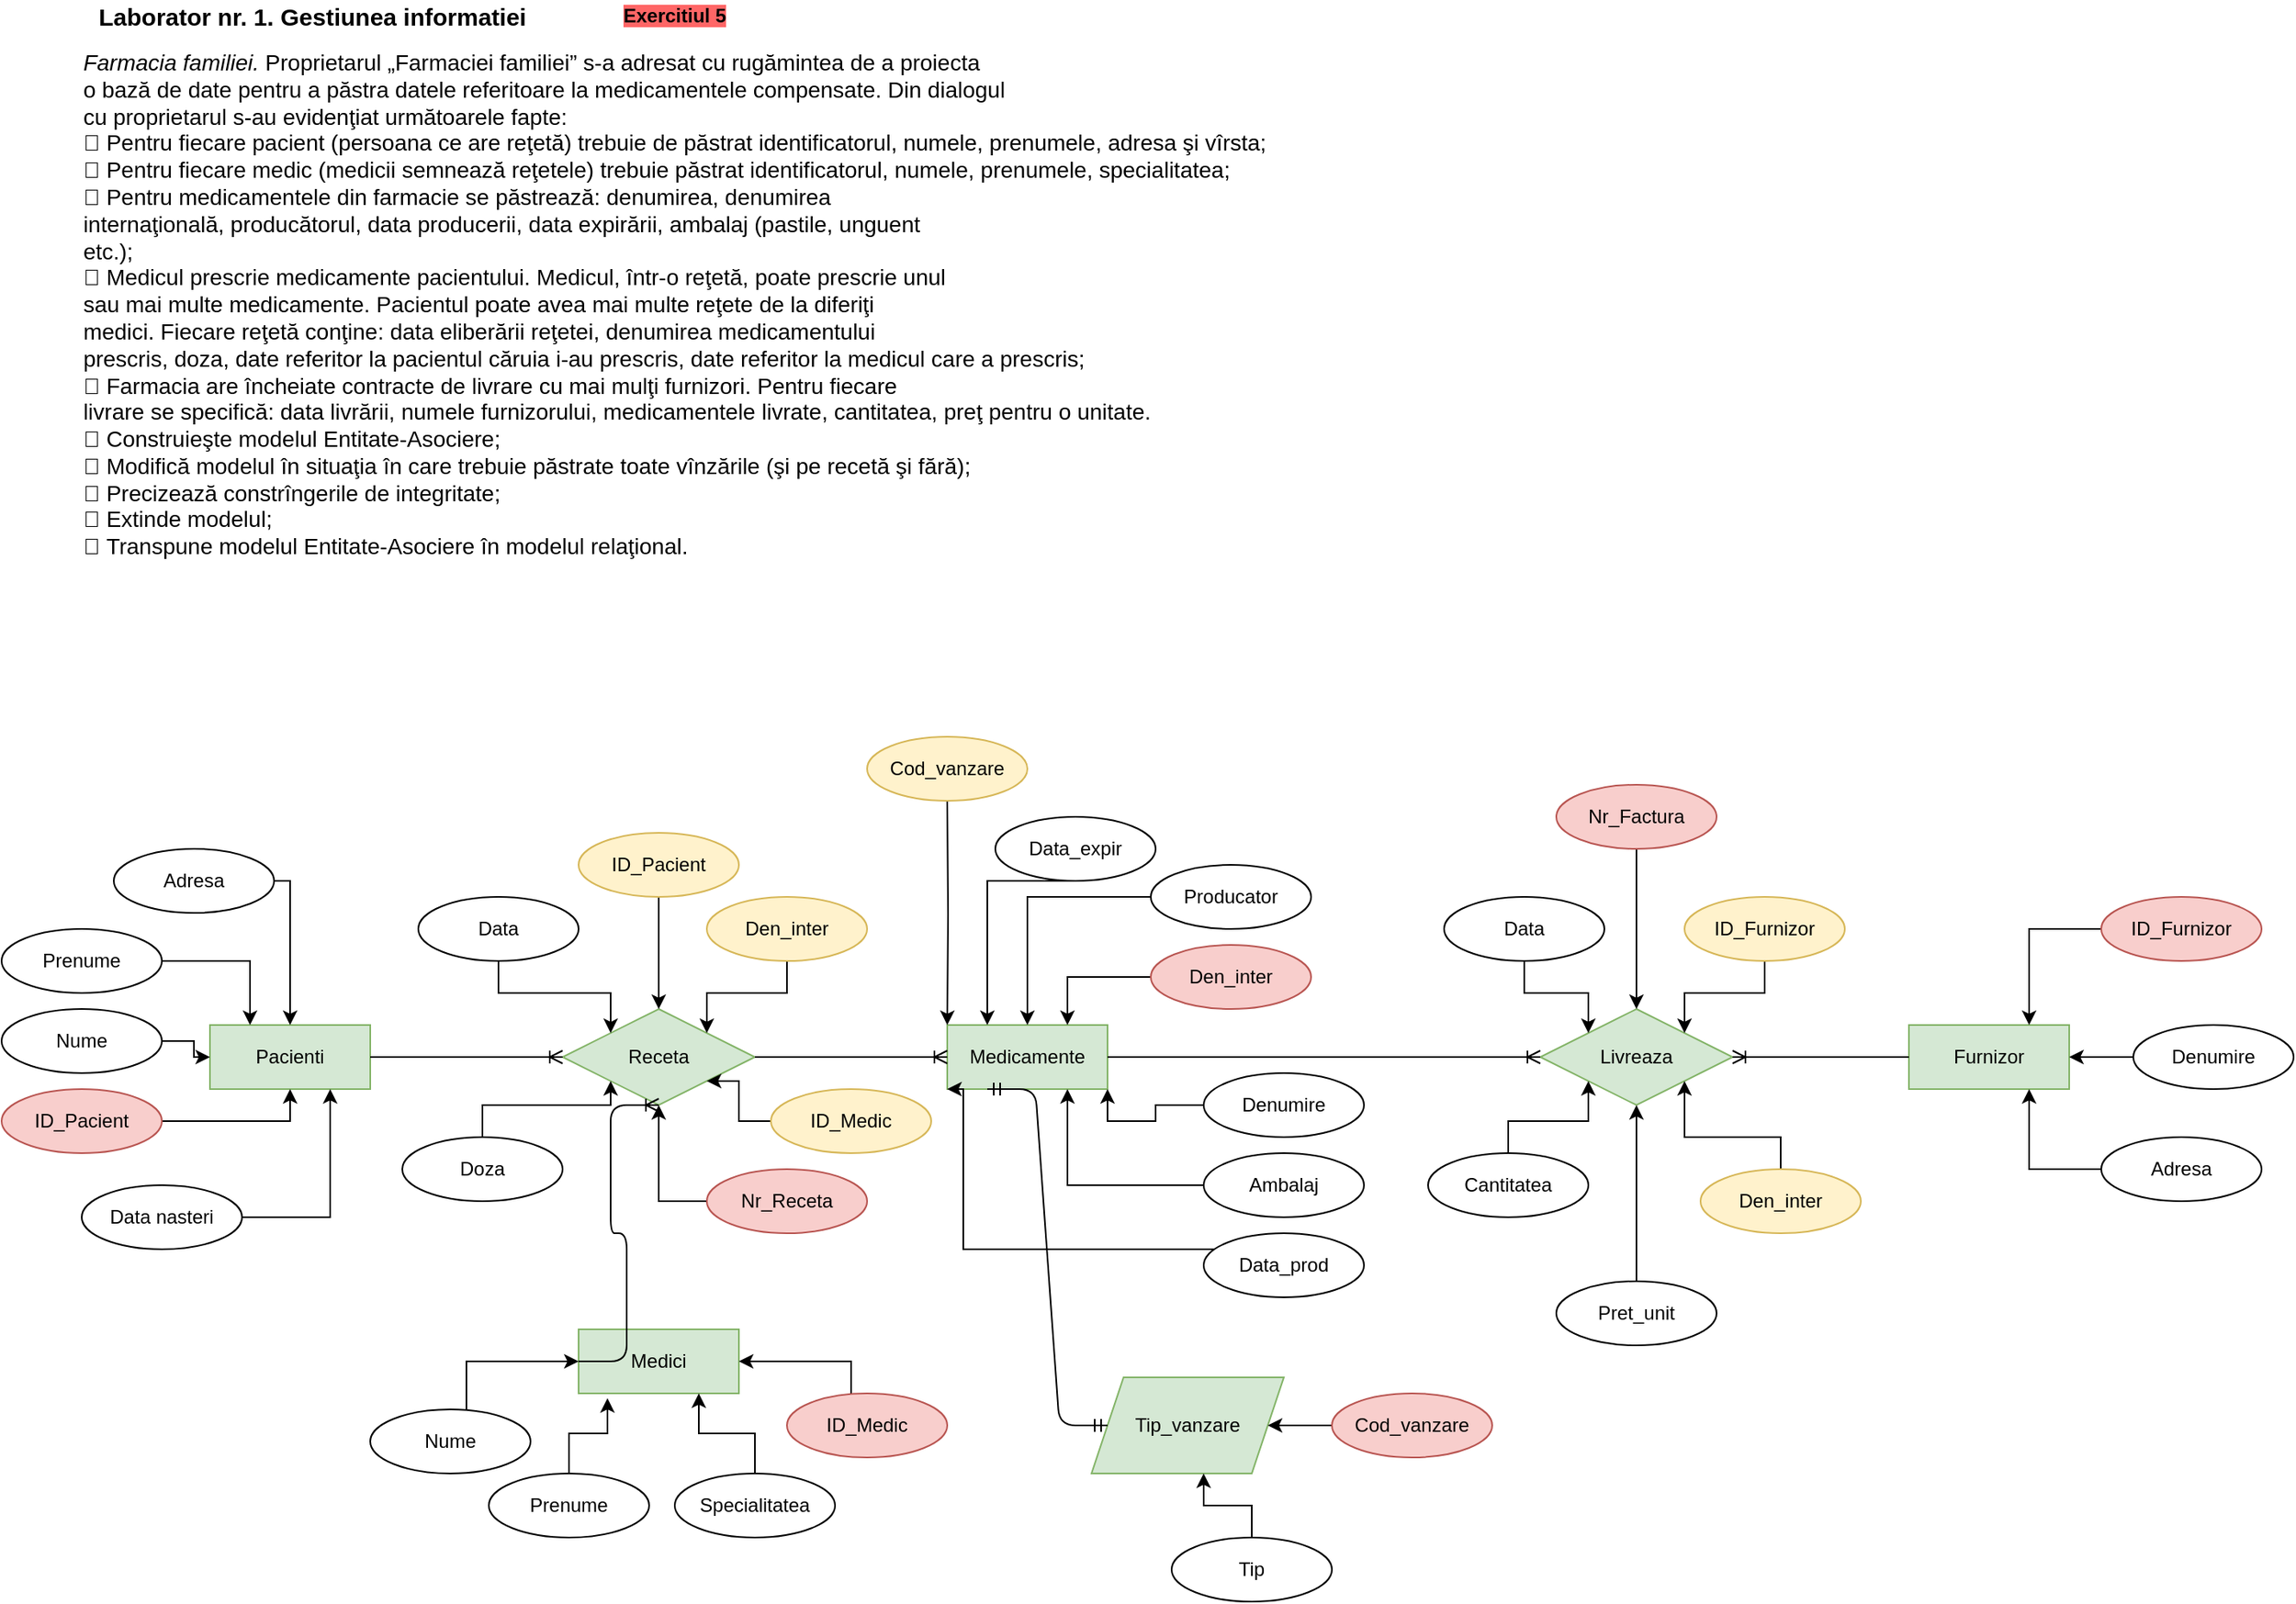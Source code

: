 <mxfile version="14.4.3" type="device"><diagram id="VKmKj-QNH9LETxAIMpx-" name="Page-1"><mxGraphModel dx="1024" dy="592" grid="1" gridSize="10" guides="1" tooltips="1" connect="1" arrows="1" fold="1" page="1" pageScale="1" pageWidth="827" pageHeight="1169" math="0" shadow="0"><root><mxCell id="0"/><mxCell id="1" parent="0"/><mxCell id="VcrDimYdpSFiRN6zhqrJ-156" value="Pacienti" style="whiteSpace=wrap;html=1;align=center;fillColor=#d5e8d4;strokeColor=#82b366;" parent="1" vertex="1"><mxGeometry x="130" y="660" width="100" height="40" as="geometry"/></mxCell><mxCell id="VcrDimYdpSFiRN6zhqrJ-157" value="Medicamente" style="whiteSpace=wrap;html=1;align=center;fillColor=#d5e8d4;strokeColor=#82b366;" parent="1" vertex="1"><mxGeometry x="590" y="660" width="100" height="40" as="geometry"/></mxCell><mxCell id="VcrDimYdpSFiRN6zhqrJ-158" value="Medici" style="whiteSpace=wrap;html=1;align=center;fillColor=#d5e8d4;strokeColor=#82b366;" parent="1" vertex="1"><mxGeometry x="360" y="850" width="100" height="40" as="geometry"/></mxCell><mxCell id="VcrDimYdpSFiRN6zhqrJ-159" value="Receta" style="shape=rhombus;perimeter=rhombusPerimeter;whiteSpace=wrap;html=1;align=center;fillColor=#d5e8d4;strokeColor=#82b366;" parent="1" vertex="1"><mxGeometry x="350" y="650" width="120" height="60" as="geometry"/></mxCell><mxCell id="VcrDimYdpSFiRN6zhqrJ-160" style="edgeStyle=orthogonalEdgeStyle;rounded=0;orthogonalLoop=1;jettySize=auto;html=1;entryX=0.5;entryY=1;entryDx=0;entryDy=0;" parent="1" source="VcrDimYdpSFiRN6zhqrJ-161" target="VcrDimYdpSFiRN6zhqrJ-156" edge="1"><mxGeometry relative="1" as="geometry"/></mxCell><mxCell id="VcrDimYdpSFiRN6zhqrJ-161" value="ID_Pacient" style="ellipse;whiteSpace=wrap;html=1;align=center;fillColor=#f8cecc;strokeColor=#b85450;" parent="1" vertex="1"><mxGeometry y="700" width="100" height="40" as="geometry"/></mxCell><mxCell id="VcrDimYdpSFiRN6zhqrJ-162" style="edgeStyle=orthogonalEdgeStyle;rounded=0;orthogonalLoop=1;jettySize=auto;html=1;entryX=0.18;entryY=1.075;entryDx=0;entryDy=0;entryPerimeter=0;" parent="1" source="VcrDimYdpSFiRN6zhqrJ-163" target="VcrDimYdpSFiRN6zhqrJ-158" edge="1"><mxGeometry relative="1" as="geometry"/></mxCell><mxCell id="VcrDimYdpSFiRN6zhqrJ-163" value="Prenume" style="ellipse;whiteSpace=wrap;html=1;align=center;" parent="1" vertex="1"><mxGeometry x="304" y="940" width="100" height="40" as="geometry"/></mxCell><mxCell id="VcrDimYdpSFiRN6zhqrJ-164" style="edgeStyle=orthogonalEdgeStyle;rounded=0;orthogonalLoop=1;jettySize=auto;html=1;entryX=1;entryY=1;entryDx=0;entryDy=0;" parent="1" source="VcrDimYdpSFiRN6zhqrJ-165" target="VcrDimYdpSFiRN6zhqrJ-157" edge="1"><mxGeometry relative="1" as="geometry"/></mxCell><mxCell id="VcrDimYdpSFiRN6zhqrJ-165" value="Denumire" style="ellipse;whiteSpace=wrap;html=1;align=center;" parent="1" vertex="1"><mxGeometry x="750" y="690" width="100" height="40" as="geometry"/></mxCell><mxCell id="VcrDimYdpSFiRN6zhqrJ-166" style="edgeStyle=orthogonalEdgeStyle;rounded=0;orthogonalLoop=1;jettySize=auto;html=1;entryX=0;entryY=0.5;entryDx=0;entryDy=0;" parent="1" source="VcrDimYdpSFiRN6zhqrJ-167" target="VcrDimYdpSFiRN6zhqrJ-156" edge="1"><mxGeometry relative="1" as="geometry"/></mxCell><mxCell id="VcrDimYdpSFiRN6zhqrJ-167" value="Nume" style="ellipse;whiteSpace=wrap;html=1;align=center;" parent="1" vertex="1"><mxGeometry y="650" width="100" height="40" as="geometry"/></mxCell><mxCell id="VcrDimYdpSFiRN6zhqrJ-168" style="edgeStyle=orthogonalEdgeStyle;rounded=0;orthogonalLoop=1;jettySize=auto;html=1;entryX=0.25;entryY=0;entryDx=0;entryDy=0;" parent="1" source="VcrDimYdpSFiRN6zhqrJ-169" target="VcrDimYdpSFiRN6zhqrJ-156" edge="1"><mxGeometry relative="1" as="geometry"/></mxCell><mxCell id="VcrDimYdpSFiRN6zhqrJ-169" value="Prenume" style="ellipse;whiteSpace=wrap;html=1;align=center;" parent="1" vertex="1"><mxGeometry y="600" width="100" height="40" as="geometry"/></mxCell><mxCell id="VcrDimYdpSFiRN6zhqrJ-170" style="edgeStyle=orthogonalEdgeStyle;rounded=0;orthogonalLoop=1;jettySize=auto;html=1;entryX=0.5;entryY=0;entryDx=0;entryDy=0;" parent="1" source="VcrDimYdpSFiRN6zhqrJ-171" target="VcrDimYdpSFiRN6zhqrJ-156" edge="1"><mxGeometry relative="1" as="geometry"><Array as="points"><mxPoint x="180" y="570"/></Array></mxGeometry></mxCell><mxCell id="VcrDimYdpSFiRN6zhqrJ-171" value="Adresa" style="ellipse;whiteSpace=wrap;html=1;align=center;" parent="1" vertex="1"><mxGeometry x="70" y="550" width="100" height="40" as="geometry"/></mxCell><mxCell id="VcrDimYdpSFiRN6zhqrJ-172" style="edgeStyle=orthogonalEdgeStyle;rounded=0;orthogonalLoop=1;jettySize=auto;html=1;entryX=0.75;entryY=1;entryDx=0;entryDy=0;" parent="1" source="VcrDimYdpSFiRN6zhqrJ-173" target="VcrDimYdpSFiRN6zhqrJ-156" edge="1"><mxGeometry relative="1" as="geometry"><Array as="points"><mxPoint x="205" y="780"/></Array></mxGeometry></mxCell><mxCell id="VcrDimYdpSFiRN6zhqrJ-173" value="Data nasteri" style="ellipse;whiteSpace=wrap;html=1;align=center;" parent="1" vertex="1"><mxGeometry x="50" y="760" width="100" height="40" as="geometry"/></mxCell><mxCell id="VcrDimYdpSFiRN6zhqrJ-174" style="edgeStyle=orthogonalEdgeStyle;rounded=0;orthogonalLoop=1;jettySize=auto;html=1;entryX=0.75;entryY=0;entryDx=0;entryDy=0;" parent="1" source="VcrDimYdpSFiRN6zhqrJ-175" target="VcrDimYdpSFiRN6zhqrJ-157" edge="1"><mxGeometry relative="1" as="geometry"/></mxCell><mxCell id="VcrDimYdpSFiRN6zhqrJ-175" value="Den_inter" style="ellipse;whiteSpace=wrap;html=1;align=center;fillColor=#f8cecc;strokeColor=#b85450;" parent="1" vertex="1"><mxGeometry x="717" y="610" width="100" height="40" as="geometry"/></mxCell><mxCell id="VcrDimYdpSFiRN6zhqrJ-176" style="edgeStyle=orthogonalEdgeStyle;rounded=0;orthogonalLoop=1;jettySize=auto;html=1;entryX=0.5;entryY=0;entryDx=0;entryDy=0;" parent="1" source="VcrDimYdpSFiRN6zhqrJ-177" target="VcrDimYdpSFiRN6zhqrJ-157" edge="1"><mxGeometry relative="1" as="geometry"/></mxCell><mxCell id="VcrDimYdpSFiRN6zhqrJ-177" value="Producator" style="ellipse;whiteSpace=wrap;html=1;align=center;" parent="1" vertex="1"><mxGeometry x="717" y="560" width="100" height="40" as="geometry"/></mxCell><mxCell id="VcrDimYdpSFiRN6zhqrJ-178" style="edgeStyle=orthogonalEdgeStyle;rounded=0;orthogonalLoop=1;jettySize=auto;html=1;entryX=0.75;entryY=1;entryDx=0;entryDy=0;" parent="1" source="VcrDimYdpSFiRN6zhqrJ-179" target="VcrDimYdpSFiRN6zhqrJ-157" edge="1"><mxGeometry relative="1" as="geometry"/></mxCell><mxCell id="VcrDimYdpSFiRN6zhqrJ-179" value="Ambalaj" style="ellipse;whiteSpace=wrap;html=1;align=center;" parent="1" vertex="1"><mxGeometry x="750" y="740" width="100" height="40" as="geometry"/></mxCell><mxCell id="VcrDimYdpSFiRN6zhqrJ-180" style="edgeStyle=orthogonalEdgeStyle;rounded=0;orthogonalLoop=1;jettySize=auto;html=1;entryX=0;entryY=1;entryDx=0;entryDy=0;" parent="1" source="VcrDimYdpSFiRN6zhqrJ-181" target="VcrDimYdpSFiRN6zhqrJ-157" edge="1"><mxGeometry relative="1" as="geometry"><Array as="points"><mxPoint x="600" y="800"/><mxPoint x="600" y="700"/></Array></mxGeometry></mxCell><mxCell id="VcrDimYdpSFiRN6zhqrJ-181" value="Data_prod" style="ellipse;whiteSpace=wrap;html=1;align=center;" parent="1" vertex="1"><mxGeometry x="750" y="790" width="100" height="40" as="geometry"/></mxCell><mxCell id="VcrDimYdpSFiRN6zhqrJ-182" style="edgeStyle=orthogonalEdgeStyle;rounded=0;orthogonalLoop=1;jettySize=auto;html=1;entryX=0.25;entryY=0;entryDx=0;entryDy=0;" parent="1" source="VcrDimYdpSFiRN6zhqrJ-183" target="VcrDimYdpSFiRN6zhqrJ-157" edge="1"><mxGeometry relative="1" as="geometry"><Array as="points"><mxPoint x="615" y="570"/></Array></mxGeometry></mxCell><mxCell id="VcrDimYdpSFiRN6zhqrJ-183" value="Data_expir" style="ellipse;whiteSpace=wrap;html=1;align=center;" parent="1" vertex="1"><mxGeometry x="620" y="530" width="100" height="40" as="geometry"/></mxCell><mxCell id="VcrDimYdpSFiRN6zhqrJ-184" style="edgeStyle=orthogonalEdgeStyle;rounded=0;orthogonalLoop=1;jettySize=auto;html=1;entryX=0;entryY=0.5;entryDx=0;entryDy=0;" parent="1" source="VcrDimYdpSFiRN6zhqrJ-185" target="VcrDimYdpSFiRN6zhqrJ-158" edge="1"><mxGeometry relative="1" as="geometry"><Array as="points"><mxPoint x="290" y="870"/></Array></mxGeometry></mxCell><mxCell id="VcrDimYdpSFiRN6zhqrJ-185" value="Nume" style="ellipse;whiteSpace=wrap;html=1;align=center;" parent="1" vertex="1"><mxGeometry x="230" y="900" width="100" height="40" as="geometry"/></mxCell><mxCell id="VcrDimYdpSFiRN6zhqrJ-186" style="edgeStyle=orthogonalEdgeStyle;rounded=0;orthogonalLoop=1;jettySize=auto;html=1;entryX=0.75;entryY=1;entryDx=0;entryDy=0;" parent="1" source="VcrDimYdpSFiRN6zhqrJ-187" target="VcrDimYdpSFiRN6zhqrJ-158" edge="1"><mxGeometry relative="1" as="geometry"/></mxCell><mxCell id="VcrDimYdpSFiRN6zhqrJ-187" value="Specialitatea" style="ellipse;whiteSpace=wrap;html=1;align=center;" parent="1" vertex="1"><mxGeometry x="420" y="940" width="100" height="40" as="geometry"/></mxCell><mxCell id="VcrDimYdpSFiRN6zhqrJ-188" style="edgeStyle=orthogonalEdgeStyle;rounded=0;orthogonalLoop=1;jettySize=auto;html=1;entryX=1;entryY=0.5;entryDx=0;entryDy=0;" parent="1" source="VcrDimYdpSFiRN6zhqrJ-189" target="VcrDimYdpSFiRN6zhqrJ-158" edge="1"><mxGeometry relative="1" as="geometry"><Array as="points"><mxPoint x="530" y="870"/></Array></mxGeometry></mxCell><mxCell id="VcrDimYdpSFiRN6zhqrJ-189" value="ID_Medic" style="ellipse;whiteSpace=wrap;html=1;align=center;fillColor=#f8cecc;strokeColor=#b85450;" parent="1" vertex="1"><mxGeometry x="490" y="890" width="100" height="40" as="geometry"/></mxCell><mxCell id="VcrDimYdpSFiRN6zhqrJ-190" style="edgeStyle=orthogonalEdgeStyle;rounded=0;orthogonalLoop=1;jettySize=auto;html=1;entryX=0.5;entryY=0;entryDx=0;entryDy=0;" parent="1" source="VcrDimYdpSFiRN6zhqrJ-191" target="VcrDimYdpSFiRN6zhqrJ-159" edge="1"><mxGeometry relative="1" as="geometry"/></mxCell><mxCell id="VcrDimYdpSFiRN6zhqrJ-191" value="ID_Pacient" style="ellipse;whiteSpace=wrap;html=1;align=center;fillColor=#fff2cc;strokeColor=#d6b656;" parent="1" vertex="1"><mxGeometry x="360" y="540" width="100" height="40" as="geometry"/></mxCell><mxCell id="VcrDimYdpSFiRN6zhqrJ-192" style="edgeStyle=orthogonalEdgeStyle;rounded=0;orthogonalLoop=1;jettySize=auto;html=1;entryX=1;entryY=0;entryDx=0;entryDy=0;" parent="1" source="VcrDimYdpSFiRN6zhqrJ-193" target="VcrDimYdpSFiRN6zhqrJ-159" edge="1"><mxGeometry relative="1" as="geometry"/></mxCell><mxCell id="VcrDimYdpSFiRN6zhqrJ-193" value="Den_inter" style="ellipse;whiteSpace=wrap;html=1;align=center;fillColor=#fff2cc;strokeColor=#d6b656;" parent="1" vertex="1"><mxGeometry x="440" y="580" width="100" height="40" as="geometry"/></mxCell><mxCell id="VcrDimYdpSFiRN6zhqrJ-194" style="edgeStyle=orthogonalEdgeStyle;rounded=0;orthogonalLoop=1;jettySize=auto;html=1;entryX=1;entryY=1;entryDx=0;entryDy=0;" parent="1" source="VcrDimYdpSFiRN6zhqrJ-195" target="VcrDimYdpSFiRN6zhqrJ-159" edge="1"><mxGeometry relative="1" as="geometry"/></mxCell><mxCell id="VcrDimYdpSFiRN6zhqrJ-195" value="ID_Medic" style="ellipse;whiteSpace=wrap;html=1;align=center;fillColor=#fff2cc;strokeColor=#d6b656;" parent="1" vertex="1"><mxGeometry x="480" y="700" width="100" height="40" as="geometry"/></mxCell><mxCell id="VcrDimYdpSFiRN6zhqrJ-196" style="edgeStyle=orthogonalEdgeStyle;rounded=0;orthogonalLoop=1;jettySize=auto;html=1;entryX=0;entryY=0;entryDx=0;entryDy=0;" parent="1" source="VcrDimYdpSFiRN6zhqrJ-197" target="VcrDimYdpSFiRN6zhqrJ-159" edge="1"><mxGeometry relative="1" as="geometry"/></mxCell><mxCell id="VcrDimYdpSFiRN6zhqrJ-197" value="Data" style="ellipse;whiteSpace=wrap;html=1;align=center;" parent="1" vertex="1"><mxGeometry x="260" y="580" width="100" height="40" as="geometry"/></mxCell><mxCell id="VcrDimYdpSFiRN6zhqrJ-198" style="edgeStyle=orthogonalEdgeStyle;rounded=0;orthogonalLoop=1;jettySize=auto;html=1;entryX=0;entryY=1;entryDx=0;entryDy=0;" parent="1" source="VcrDimYdpSFiRN6zhqrJ-199" target="VcrDimYdpSFiRN6zhqrJ-159" edge="1"><mxGeometry relative="1" as="geometry"><Array as="points"><mxPoint x="300" y="710"/><mxPoint x="380" y="710"/></Array></mxGeometry></mxCell><mxCell id="VcrDimYdpSFiRN6zhqrJ-199" value="Doza" style="ellipse;whiteSpace=wrap;html=1;align=center;" parent="1" vertex="1"><mxGeometry x="250" y="730" width="100" height="40" as="geometry"/></mxCell><mxCell id="VcrDimYdpSFiRN6zhqrJ-200" style="edgeStyle=orthogonalEdgeStyle;rounded=0;orthogonalLoop=1;jettySize=auto;html=1;entryX=0.5;entryY=1;entryDx=0;entryDy=0;" parent="1" source="VcrDimYdpSFiRN6zhqrJ-201" target="VcrDimYdpSFiRN6zhqrJ-159" edge="1"><mxGeometry relative="1" as="geometry"><Array as="points"><mxPoint x="410" y="770"/></Array></mxGeometry></mxCell><mxCell id="VcrDimYdpSFiRN6zhqrJ-201" value="Nr_Receta" style="ellipse;whiteSpace=wrap;html=1;align=center;fillColor=#f8cecc;strokeColor=#b85450;" parent="1" vertex="1"><mxGeometry x="440" y="750" width="100" height="40" as="geometry"/></mxCell><mxCell id="VcrDimYdpSFiRN6zhqrJ-202" value="Furnizor" style="whiteSpace=wrap;html=1;align=center;fillColor=#d5e8d4;strokeColor=#82b366;" parent="1" vertex="1"><mxGeometry x="1190" y="660" width="100" height="40" as="geometry"/></mxCell><mxCell id="VcrDimYdpSFiRN6zhqrJ-203" value="Livreaza" style="shape=rhombus;perimeter=rhombusPerimeter;whiteSpace=wrap;html=1;align=center;fillColor=#d5e8d4;strokeColor=#82b366;" parent="1" vertex="1"><mxGeometry x="960" y="650" width="120" height="60" as="geometry"/></mxCell><mxCell id="VcrDimYdpSFiRN6zhqrJ-204" style="edgeStyle=orthogonalEdgeStyle;rounded=0;orthogonalLoop=1;jettySize=auto;html=1;entryX=0.75;entryY=0;entryDx=0;entryDy=0;" parent="1" source="VcrDimYdpSFiRN6zhqrJ-205" target="VcrDimYdpSFiRN6zhqrJ-202" edge="1"><mxGeometry relative="1" as="geometry"/></mxCell><mxCell id="VcrDimYdpSFiRN6zhqrJ-205" value="ID_Furnizor" style="ellipse;whiteSpace=wrap;html=1;align=center;fillColor=#f8cecc;strokeColor=#b85450;" parent="1" vertex="1"><mxGeometry x="1310" y="580" width="100" height="40" as="geometry"/></mxCell><mxCell id="VcrDimYdpSFiRN6zhqrJ-206" style="edgeStyle=orthogonalEdgeStyle;rounded=0;orthogonalLoop=1;jettySize=auto;html=1;entryX=1;entryY=0.5;entryDx=0;entryDy=0;" parent="1" source="VcrDimYdpSFiRN6zhqrJ-207" target="VcrDimYdpSFiRN6zhqrJ-202" edge="1"><mxGeometry relative="1" as="geometry"/></mxCell><mxCell id="VcrDimYdpSFiRN6zhqrJ-207" value="Denumire" style="ellipse;whiteSpace=wrap;html=1;align=center;" parent="1" vertex="1"><mxGeometry x="1330" y="660" width="100" height="40" as="geometry"/></mxCell><mxCell id="VcrDimYdpSFiRN6zhqrJ-208" style="edgeStyle=orthogonalEdgeStyle;rounded=0;orthogonalLoop=1;jettySize=auto;html=1;entryX=0.75;entryY=1;entryDx=0;entryDy=0;" parent="1" source="VcrDimYdpSFiRN6zhqrJ-209" target="VcrDimYdpSFiRN6zhqrJ-202" edge="1"><mxGeometry relative="1" as="geometry"/></mxCell><mxCell id="VcrDimYdpSFiRN6zhqrJ-209" value="Adresa" style="ellipse;whiteSpace=wrap;html=1;align=center;" parent="1" vertex="1"><mxGeometry x="1310" y="730" width="100" height="40" as="geometry"/></mxCell><mxCell id="VcrDimYdpSFiRN6zhqrJ-210" style="edgeStyle=orthogonalEdgeStyle;rounded=0;orthogonalLoop=1;jettySize=auto;html=1;entryX=0;entryY=0;entryDx=0;entryDy=0;" parent="1" source="VcrDimYdpSFiRN6zhqrJ-211" target="VcrDimYdpSFiRN6zhqrJ-203" edge="1"><mxGeometry relative="1" as="geometry"/></mxCell><mxCell id="VcrDimYdpSFiRN6zhqrJ-211" value="Data" style="ellipse;whiteSpace=wrap;html=1;align=center;" parent="1" vertex="1"><mxGeometry x="900" y="580" width="100" height="40" as="geometry"/></mxCell><mxCell id="VcrDimYdpSFiRN6zhqrJ-212" style="edgeStyle=orthogonalEdgeStyle;rounded=0;orthogonalLoop=1;jettySize=auto;html=1;entryX=1;entryY=0;entryDx=0;entryDy=0;" parent="1" source="VcrDimYdpSFiRN6zhqrJ-213" target="VcrDimYdpSFiRN6zhqrJ-203" edge="1"><mxGeometry relative="1" as="geometry"/></mxCell><mxCell id="VcrDimYdpSFiRN6zhqrJ-213" value="ID_Furnizor" style="ellipse;whiteSpace=wrap;html=1;align=center;fillColor=#fff2cc;strokeColor=#d6b656;" parent="1" vertex="1"><mxGeometry x="1050" y="580" width="100" height="40" as="geometry"/></mxCell><mxCell id="VcrDimYdpSFiRN6zhqrJ-214" style="edgeStyle=orthogonalEdgeStyle;rounded=0;orthogonalLoop=1;jettySize=auto;html=1;entryX=0;entryY=1;entryDx=0;entryDy=0;" parent="1" source="VcrDimYdpSFiRN6zhqrJ-215" target="VcrDimYdpSFiRN6zhqrJ-203" edge="1"><mxGeometry relative="1" as="geometry"/></mxCell><mxCell id="VcrDimYdpSFiRN6zhqrJ-215" value="Cantitatea" style="ellipse;whiteSpace=wrap;html=1;align=center;" parent="1" vertex="1"><mxGeometry x="890" y="740" width="100" height="40" as="geometry"/></mxCell><mxCell id="VcrDimYdpSFiRN6zhqrJ-216" style="edgeStyle=orthogonalEdgeStyle;rounded=0;orthogonalLoop=1;jettySize=auto;html=1;entryX=0.5;entryY=1;entryDx=0;entryDy=0;" parent="1" source="VcrDimYdpSFiRN6zhqrJ-217" target="VcrDimYdpSFiRN6zhqrJ-203" edge="1"><mxGeometry relative="1" as="geometry"/></mxCell><mxCell id="VcrDimYdpSFiRN6zhqrJ-217" value="Pret_unit" style="ellipse;whiteSpace=wrap;html=1;align=center;" parent="1" vertex="1"><mxGeometry x="970" y="820" width="100" height="40" as="geometry"/></mxCell><mxCell id="VcrDimYdpSFiRN6zhqrJ-218" style="edgeStyle=orthogonalEdgeStyle;rounded=0;orthogonalLoop=1;jettySize=auto;html=1;entryX=1;entryY=1;entryDx=0;entryDy=0;" parent="1" source="VcrDimYdpSFiRN6zhqrJ-219" target="VcrDimYdpSFiRN6zhqrJ-203" edge="1"><mxGeometry relative="1" as="geometry"/></mxCell><mxCell id="VcrDimYdpSFiRN6zhqrJ-219" value="Den_inter" style="ellipse;whiteSpace=wrap;html=1;align=center;fillColor=#fff2cc;strokeColor=#d6b656;" parent="1" vertex="1"><mxGeometry x="1060" y="750" width="100" height="40" as="geometry"/></mxCell><mxCell id="VcrDimYdpSFiRN6zhqrJ-220" style="edgeStyle=orthogonalEdgeStyle;rounded=0;orthogonalLoop=1;jettySize=auto;html=1;entryX=0.5;entryY=0;entryDx=0;entryDy=0;" parent="1" source="VcrDimYdpSFiRN6zhqrJ-221" target="VcrDimYdpSFiRN6zhqrJ-203" edge="1"><mxGeometry relative="1" as="geometry"/></mxCell><mxCell id="VcrDimYdpSFiRN6zhqrJ-221" value="Nr_Factura" style="ellipse;whiteSpace=wrap;html=1;align=center;fillColor=#f8cecc;strokeColor=#b85450;" parent="1" vertex="1"><mxGeometry x="970" y="510" width="100" height="40" as="geometry"/></mxCell><mxCell id="VcrDimYdpSFiRN6zhqrJ-222" value="" style="edgeStyle=entityRelationEdgeStyle;fontSize=12;html=1;endArrow=ERoneToMany;exitX=1;exitY=0.5;exitDx=0;exitDy=0;entryX=0;entryY=0.5;entryDx=0;entryDy=0;" parent="1" source="VcrDimYdpSFiRN6zhqrJ-156" target="VcrDimYdpSFiRN6zhqrJ-159" edge="1"><mxGeometry width="100" height="100" relative="1" as="geometry"><mxPoint x="360" y="770" as="sourcePoint"/><mxPoint x="460" y="670" as="targetPoint"/></mxGeometry></mxCell><mxCell id="VcrDimYdpSFiRN6zhqrJ-223" value="" style="edgeStyle=entityRelationEdgeStyle;fontSize=12;html=1;endArrow=ERoneToMany;entryX=0.5;entryY=1;entryDx=0;entryDy=0;" parent="1" target="VcrDimYdpSFiRN6zhqrJ-159" edge="1"><mxGeometry width="100" height="100" relative="1" as="geometry"><mxPoint x="360" y="870" as="sourcePoint"/><mxPoint x="460" y="770" as="targetPoint"/></mxGeometry></mxCell><mxCell id="VcrDimYdpSFiRN6zhqrJ-224" value="" style="edgeStyle=entityRelationEdgeStyle;fontSize=12;html=1;endArrow=ERoneToMany;entryX=0;entryY=0.5;entryDx=0;entryDy=0;" parent="1" source="VcrDimYdpSFiRN6zhqrJ-159" target="VcrDimYdpSFiRN6zhqrJ-157" edge="1"><mxGeometry width="100" height="100" relative="1" as="geometry"><mxPoint x="420" y="770" as="sourcePoint"/><mxPoint x="520" y="670" as="targetPoint"/></mxGeometry></mxCell><mxCell id="VcrDimYdpSFiRN6zhqrJ-225" value="" style="edgeStyle=entityRelationEdgeStyle;fontSize=12;html=1;endArrow=ERoneToMany;entryX=1;entryY=0.5;entryDx=0;entryDy=0;exitX=0;exitY=0.5;exitDx=0;exitDy=0;" parent="1" source="VcrDimYdpSFiRN6zhqrJ-202" target="VcrDimYdpSFiRN6zhqrJ-203" edge="1"><mxGeometry width="100" height="100" relative="1" as="geometry"><mxPoint x="1010" y="790" as="sourcePoint"/><mxPoint x="1110" y="690" as="targetPoint"/></mxGeometry></mxCell><mxCell id="VcrDimYdpSFiRN6zhqrJ-226" value="" style="edgeStyle=entityRelationEdgeStyle;fontSize=12;html=1;endArrow=ERoneToMany;exitX=1;exitY=0.5;exitDx=0;exitDy=0;entryX=0;entryY=0.5;entryDx=0;entryDy=0;" parent="1" source="VcrDimYdpSFiRN6zhqrJ-157" target="VcrDimYdpSFiRN6zhqrJ-203" edge="1"><mxGeometry width="100" height="100" relative="1" as="geometry"><mxPoint x="970" y="770" as="sourcePoint"/><mxPoint x="1070" y="670" as="targetPoint"/></mxGeometry></mxCell><mxCell id="VcrDimYdpSFiRN6zhqrJ-227" value="Tip_vanzare" style="shape=parallelogram;perimeter=parallelogramPerimeter;whiteSpace=wrap;html=1;fixedSize=1;fillColor=#d5e8d4;strokeColor=#82b366;" parent="1" vertex="1"><mxGeometry x="680" y="880" width="120" height="60" as="geometry"/></mxCell><mxCell id="VcrDimYdpSFiRN6zhqrJ-230" style="edgeStyle=orthogonalEdgeStyle;rounded=0;orthogonalLoop=1;jettySize=auto;html=1;entryX=1;entryY=0.5;entryDx=0;entryDy=0;" parent="1" source="VcrDimYdpSFiRN6zhqrJ-228" target="VcrDimYdpSFiRN6zhqrJ-227" edge="1"><mxGeometry relative="1" as="geometry"/></mxCell><mxCell id="VcrDimYdpSFiRN6zhqrJ-228" value="Cod_vanzare" style="ellipse;whiteSpace=wrap;html=1;align=center;fillColor=#f8cecc;strokeColor=#b85450;" parent="1" vertex="1"><mxGeometry x="830" y="890" width="100" height="40" as="geometry"/></mxCell><mxCell id="VcrDimYdpSFiRN6zhqrJ-231" style="edgeStyle=orthogonalEdgeStyle;rounded=0;orthogonalLoop=1;jettySize=auto;html=1;entryX=0.583;entryY=1;entryDx=0;entryDy=0;entryPerimeter=0;" parent="1" source="VcrDimYdpSFiRN6zhqrJ-229" target="VcrDimYdpSFiRN6zhqrJ-227" edge="1"><mxGeometry relative="1" as="geometry"/></mxCell><mxCell id="VcrDimYdpSFiRN6zhqrJ-229" value="Tip" style="ellipse;whiteSpace=wrap;html=1;align=center;" parent="1" vertex="1"><mxGeometry x="730" y="980" width="100" height="40" as="geometry"/></mxCell><mxCell id="VcrDimYdpSFiRN6zhqrJ-232" value="" style="edgeStyle=entityRelationEdgeStyle;fontSize=12;html=1;endArrow=ERmandOne;startArrow=ERmandOne;entryX=0.25;entryY=1;entryDx=0;entryDy=0;exitX=0;exitY=0.5;exitDx=0;exitDy=0;" parent="1" source="VcrDimYdpSFiRN6zhqrJ-227" target="VcrDimYdpSFiRN6zhqrJ-157" edge="1"><mxGeometry width="100" height="100" relative="1" as="geometry"><mxPoint x="590" y="920" as="sourcePoint"/><mxPoint x="690" y="820" as="targetPoint"/></mxGeometry></mxCell><mxCell id="VcrDimYdpSFiRN6zhqrJ-234" style="edgeStyle=orthogonalEdgeStyle;rounded=0;orthogonalLoop=1;jettySize=auto;html=1;entryX=0;entryY=0;entryDx=0;entryDy=0;" parent="1" target="VcrDimYdpSFiRN6zhqrJ-157" edge="1"><mxGeometry relative="1" as="geometry"><mxPoint x="590" y="520" as="sourcePoint"/></mxGeometry></mxCell><mxCell id="VcrDimYdpSFiRN6zhqrJ-233" value="Cod_vanzare" style="ellipse;whiteSpace=wrap;html=1;align=center;fillColor=#fff2cc;strokeColor=#d6b656;" parent="1" vertex="1"><mxGeometry x="540" y="480" width="100" height="40" as="geometry"/></mxCell><mxCell id="LWpnw0mluTekDPsK6GAt-17" value="&lt;b&gt;&lt;font style=&quot;font-size: 15px&quot;&gt;Laborator nr. 1. Gestiunea informatiei&lt;/font&gt;&lt;/b&gt;" style="text;html=1;strokeColor=none;fillColor=none;align=center;verticalAlign=middle;whiteSpace=wrap;rounded=0;" parent="1" vertex="1"><mxGeometry x="54" y="20" width="280" height="20" as="geometry"/></mxCell><mxCell id="LWpnw0mluTekDPsK6GAt-18" value="&lt;b style=&quot;background-color: rgb(255 , 102 , 102)&quot;&gt;Exercitiul 5&lt;/b&gt;" style="text;html=1;strokeColor=none;fillColor=none;align=center;verticalAlign=middle;whiteSpace=wrap;rounded=0;" parent="1" vertex="1"><mxGeometry x="380" y="20" width="80" height="20" as="geometry"/></mxCell><mxCell id="LWpnw0mluTekDPsK6GAt-19" value="&lt;div style=&quot;text-align: left ; font-size: 14px&quot;&gt;&lt;i&gt;Farmacia familiei.&lt;/i&gt; Proprietarul „Farmaciei familiei” s-a adresat cu rugămintea de a proiecta&lt;br&gt;o bază de date pentru a păstra datele referitoare la medicamentele compensate. Din dialogul&lt;br&gt;cu proprietarul s-au evidenţiat următoarele fapte:&lt;br&gt; Pentru fiecare pacient (persoana ce are reţetă) trebuie de păstrat identificatorul, numele, prenumele, adresa şi vîrsta;&lt;br&gt; Pentru fiecare medic (medicii semnează reţetele) trebuie păstrat identificatorul, numele, prenumele, specialitatea;&lt;br&gt; Pentru medicamentele din farmacie se păstrează: denumirea, denumirea&amp;nbsp;&lt;/div&gt;&lt;div style=&quot;text-align: left ; font-size: 14px&quot;&gt;internaţională, producătorul, data producerii, data expirării, ambalaj (pastile, unguent&lt;br&gt;etc.);&lt;br&gt; Medicul prescrie medicamente pacientului. Medicul, într-o reţetă, poate prescrie unul&lt;br&gt;sau mai multe medicamente. Pacientul poate avea mai multe reţete de la diferiţi&lt;br&gt;medici. Fiecare reţetă conţine: data eliberării reţetei, denumirea medicamentului&lt;br&gt;prescris, doza, date referitor la pacientul căruia i-au prescris, date referitor la medicul care a prescris;&lt;br&gt; Farmacia are încheiate contracte de livrare cu mai mulţi furnizori. Pentru fiecare&lt;br&gt;livrare se specifică: data livrării, numele furnizorului, medicamentele livrate, cantitatea, preţ pentru o unitate.&lt;br&gt; Construieşte modelul Entitate-Asociere;&lt;br&gt; Modifică modelul în situaţia în care trebuie păstrate toate vînzările (şi pe recetă şi fără);&lt;br&gt; Precizează constrîngerile de integritate;&lt;br&gt; Extinde modelul;&lt;br&gt; Transpune modelul Entitate-Asociere în modelul relaţional.&amp;nbsp;&lt;br&gt;&lt;/div&gt;" style="text;html=1;strokeColor=none;fillColor=none;align=center;verticalAlign=middle;whiteSpace=wrap;rounded=0;" parent="1" vertex="1"><mxGeometry y="50" width="840" height="320" as="geometry"/></mxCell></root></mxGraphModel></diagram></mxfile>